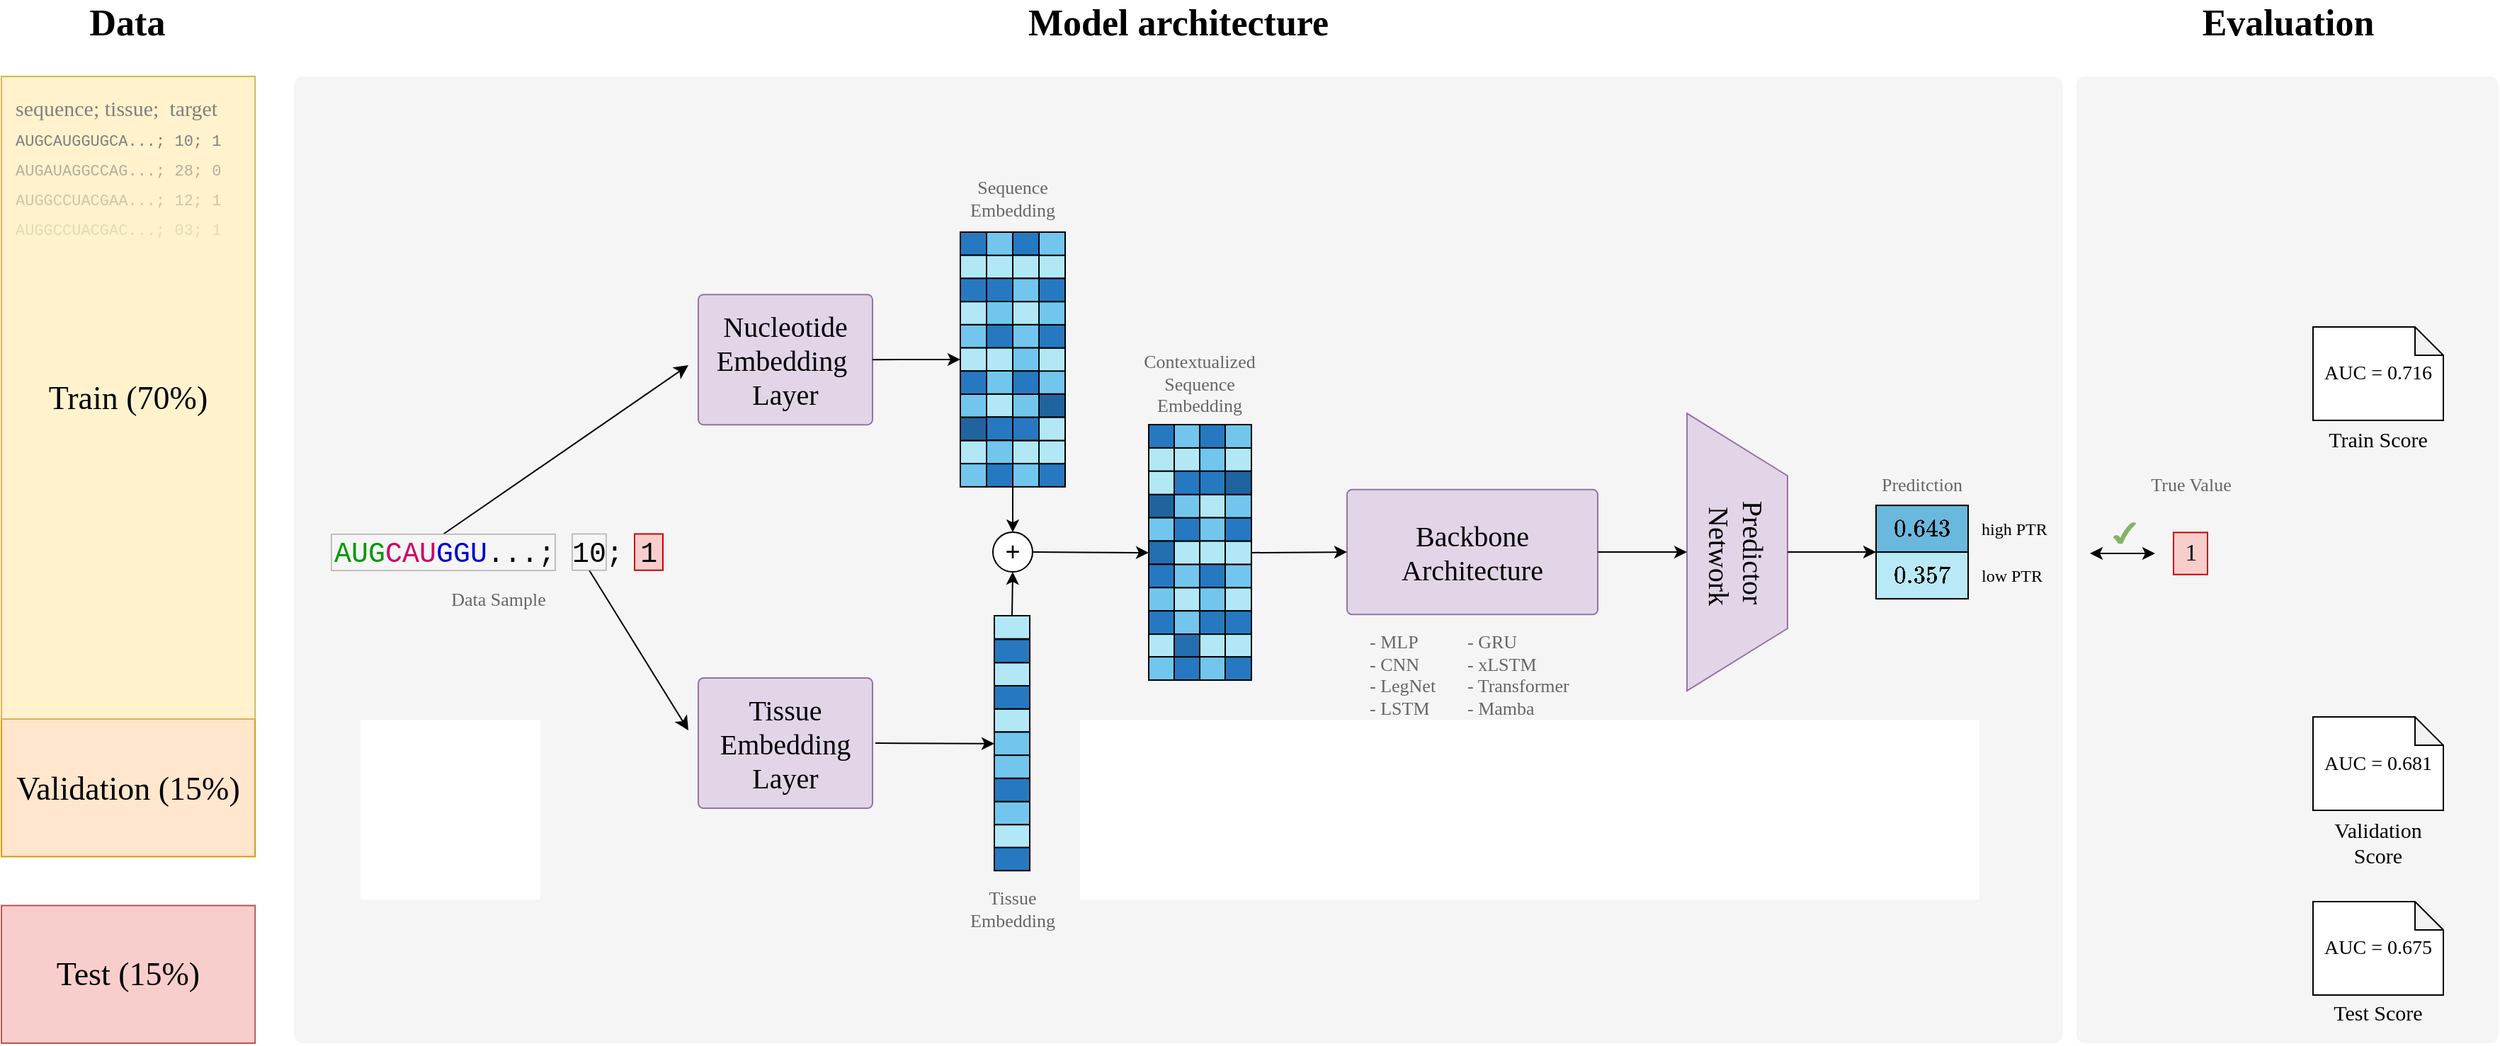<mxfile version="26.0.16">
  <diagram name="Page-1" id="jc_JW6g522YRJNJkjJi_">
    <mxGraphModel dx="1833" dy="1079" grid="0" gridSize="10" guides="1" tooltips="1" connect="1" arrows="1" fold="1" page="1" pageScale="1" pageWidth="1772" pageHeight="787" math="1" shadow="0">
      <root>
        <mxCell id="0" />
        <mxCell id="1" parent="0" />
        <mxCell id="cZR6j4-S7HKPwOnLhZg2-168" value="" style="rounded=1;whiteSpace=wrap;html=1;arcSize=2;fillColor=#f5f5f5;fontColor=#333333;strokeColor=none;" parent="1" vertex="1">
          <mxGeometry x="1471" y="78" width="298" height="683" as="geometry" />
        </mxCell>
        <mxCell id="cZR6j4-S7HKPwOnLhZg2-167" value="" style="rounded=1;whiteSpace=wrap;html=1;arcSize=1;fillColor=#f5f5f5;fontColor=#333333;strokeColor=none;" parent="1" vertex="1">
          <mxGeometry x="212.5" y="78" width="1249" height="683" as="geometry" />
        </mxCell>
        <mxCell id="cZR6j4-S7HKPwOnLhZg2-71" value="" style="rounded=0;whiteSpace=wrap;html=1;fillColor=#f8cecc;strokeColor=#CC0000;strokeWidth=1;" parent="1" vertex="1">
          <mxGeometry x="453" y="401.24" width="20" height="25.64" as="geometry" />
        </mxCell>
        <mxCell id="cZR6j4-S7HKPwOnLhZg2-27" value="&lt;font&gt;&lt;font style=&quot;color: rgb(0, 153, 0);&quot;&gt;AUG&lt;/font&gt;&lt;font style=&quot;color: rgb(204, 0, 102);&quot;&gt;CAU&lt;/font&gt;&lt;font style=&quot;color: rgb(0, 0, 204);&quot;&gt;GGU&lt;/font&gt;...; 10; 1&lt;/font&gt;" style="text;html=1;align=left;verticalAlign=middle;whiteSpace=wrap;rounded=0;fontSize=20;fontColor=#000000;fontFamily=Courier New;" parent="1" vertex="1">
          <mxGeometry x="239" y="400.06" width="235" height="30" as="geometry" />
        </mxCell>
        <mxCell id="h03nUzt6KyVFCFQYHyld-10" value="Validation (15%)" style="rounded=0;whiteSpace=wrap;html=1;fontSize=23;fillColor=#ffe6cc;strokeColor=#d79b00;fontFamily=Source Sans Pro;" parent="1" vertex="1">
          <mxGeometry x="6" y="531.94" width="179.13" height="97.244" as="geometry" />
        </mxCell>
        <mxCell id="h03nUzt6KyVFCFQYHyld-13" value="&lt;span&gt;Train (70%)&lt;/span&gt;" style="rounded=0;whiteSpace=wrap;html=1;fillColor=#fff2cc;strokeColor=#d6b656;fontFamily=Source Sans Pro;fontSize=23;" parent="1" vertex="1">
          <mxGeometry x="6" y="78" width="179.13" height="454" as="geometry" />
        </mxCell>
        <mxCell id="h03nUzt6KyVFCFQYHyld-14" value="Test (15%)" style="rounded=0;whiteSpace=wrap;html=1;fontSize=23;fillColor=#f8cecc;strokeColor=#b85450;fontFamily=Source Sans Pro;" parent="1" vertex="1">
          <mxGeometry x="6" y="663.758" width="179.13" height="97.244" as="geometry" />
        </mxCell>
        <mxCell id="h03nUzt6KyVFCFQYHyld-15" value="&lt;font&gt;Backbone &lt;br&gt;Architecture&lt;/font&gt;" style="rounded=1;whiteSpace=wrap;html=1;fontFamily=Source Sans Pro;fontSize=20;fillColor=#e1d5e7;strokeColor=#9673a6;fontStyle=0;arcSize=4;" parent="1" vertex="1">
          <mxGeometry x="956" y="369.92" width="177" height="88.26" as="geometry" />
        </mxCell>
        <mxCell id="h03nUzt6KyVFCFQYHyld-27" value="AUGGCCUACGAA...; 12; 1" style="text;html=1;align=left;verticalAlign=middle;whiteSpace=wrap;rounded=0;fontFamily=Courier New;fontSize=11;fontColor=#D0C6A7;" parent="1" vertex="1">
          <mxGeometry x="14.07" y="151" width="163" height="30" as="geometry" />
        </mxCell>
        <mxCell id="h03nUzt6KyVFCFQYHyld-28" value="&lt;font&gt;AUGCAUGGUGCA...; 10; 1&lt;/font&gt;" style="text;html=1;align=left;verticalAlign=middle;whiteSpace=wrap;rounded=0;fontSize=11;fontColor=#808080;fontFamily=Courier New;" parent="1" vertex="1">
          <mxGeometry x="14.07" y="109" width="163" height="30" as="geometry" />
        </mxCell>
        <mxCell id="h03nUzt6KyVFCFQYHyld-29" value="&lt;font&gt;&lt;span&gt;AUGAUAGGCCAG...; 28; 0&lt;/span&gt;&lt;/font&gt;" style="text;html=1;align=left;verticalAlign=middle;whiteSpace=wrap;rounded=0;fontSize=11;fontColor=#B3B0A1;fontFamily=Courier New;" parent="1" vertex="1">
          <mxGeometry x="14.07" y="130" width="163" height="30" as="geometry" />
        </mxCell>
        <mxCell id="h03nUzt6KyVFCFQYHyld-31" value="Data" style="text;html=1;align=center;verticalAlign=middle;whiteSpace=wrap;rounded=0;fontFamily=Source Sans Pro;fontSize=26;fontStyle=1" parent="1" vertex="1">
          <mxGeometry x="16.36" y="25" width="158.43" height="30" as="geometry" />
        </mxCell>
        <mxCell id="h03nUzt6KyVFCFQYHyld-32" value="&lt;font&gt;- MLP&lt;/font&gt;&lt;div&gt;&lt;font&gt;- CNN&lt;/font&gt;&lt;/div&gt;&lt;div&gt;&lt;font&gt;- LegNet&lt;/font&gt;&lt;/div&gt;&lt;div&gt;&lt;font&gt;- LSTM&lt;/font&gt;&lt;/div&gt;" style="text;html=1;align=left;verticalAlign=top;whiteSpace=wrap;rounded=0;fontSize=13;fontFamily=Source Sans Pro;fontColor=#666666;labelBackgroundColor=none;" parent="1" vertex="1">
          <mxGeometry x="969.5" y="463" width="63" height="69.94" as="geometry" />
        </mxCell>
        <mxCell id="h03nUzt6KyVFCFQYHyld-54" value="&lt;font&gt;Nucleotide Embedding&amp;nbsp;&lt;/font&gt;&lt;div&gt;&lt;font&gt;Layer&lt;/font&gt;&lt;/div&gt;" style="rounded=1;whiteSpace=wrap;html=1;fontFamily=Source Sans Pro;fontSize=20;fillColor=#e1d5e7;strokeColor=#9673a6;align=center;verticalAlign=middle;arcSize=4;fontColor=default;fontStyle=0;" parent="1" vertex="1">
          <mxGeometry x="498" y="232.09" width="123" height="92" as="geometry" />
        </mxCell>
        <mxCell id="h03nUzt6KyVFCFQYHyld-55" value="&lt;font&gt;Tissue Embedding&lt;/font&gt;&lt;div&gt;&lt;font&gt;Layer&lt;/font&gt;&lt;/div&gt;" style="rounded=1;whiteSpace=wrap;html=1;fontFamily=Source Sans Pro;fontSize=20;fillColor=#e1d5e7;strokeColor=#9673a6;align=center;verticalAlign=middle;arcSize=4;fontColor=default;fontStyle=0;" parent="1" vertex="1">
          <mxGeometry x="498" y="503.06" width="123" height="92" as="geometry" />
        </mxCell>
        <mxCell id="h03nUzt6KyVFCFQYHyld-74" value="" style="group" parent="1" vertex="1" connectable="0">
          <mxGeometry x="707" y="458.997" width="25" height="180.117" as="geometry" />
        </mxCell>
        <mxCell id="h03nUzt6KyVFCFQYHyld-20" value="" style="rounded=0;whiteSpace=wrap;html=1;fillColor=#72C6ED;" parent="h03nUzt6KyVFCFQYHyld-74" vertex="1">
          <mxGeometry y="131.294" width="25.0" height="16.357" as="geometry" />
        </mxCell>
        <mxCell id="h03nUzt6KyVFCFQYHyld-21" value="" style="rounded=0;whiteSpace=wrap;html=1;fillColor=#B2E8F6;" parent="h03nUzt6KyVFCFQYHyld-74" vertex="1">
          <mxGeometry y="147.651" width="25.0" height="16.357" as="geometry" />
        </mxCell>
        <mxCell id="h03nUzt6KyVFCFQYHyld-37" value="" style="rounded=0;whiteSpace=wrap;html=1;fillColor=#B2E8F6;" parent="h03nUzt6KyVFCFQYHyld-74" vertex="1">
          <mxGeometry y="65.854" width="25.0" height="16.357" as="geometry" />
        </mxCell>
        <mxCell id="h03nUzt6KyVFCFQYHyld-38" value="" style="rounded=0;whiteSpace=wrap;html=1;fillColor=#72C6ED;" parent="h03nUzt6KyVFCFQYHyld-74" vertex="1">
          <mxGeometry y="82.211" width="25.0" height="16.357" as="geometry" />
        </mxCell>
        <mxCell id="h03nUzt6KyVFCFQYHyld-39" value="" style="rounded=0;whiteSpace=wrap;html=1;fillColor=#B2E8F6;" parent="h03nUzt6KyVFCFQYHyld-74" vertex="1">
          <mxGeometry y="33.139" width="25.0" height="16.357" as="geometry" />
        </mxCell>
        <mxCell id="h03nUzt6KyVFCFQYHyld-40" value="" style="rounded=0;whiteSpace=wrap;html=1;fillColor=#2679C0;" parent="h03nUzt6KyVFCFQYHyld-74" vertex="1">
          <mxGeometry y="49.496" width="25.0" height="16.357" as="geometry" />
        </mxCell>
        <mxCell id="h03nUzt6KyVFCFQYHyld-41" value="" style="rounded=0;whiteSpace=wrap;html=1;fillColor=#72C6ED;" parent="h03nUzt6KyVFCFQYHyld-74" vertex="1">
          <mxGeometry y="98.573" width="25.0" height="16.357" as="geometry" />
        </mxCell>
        <mxCell id="h03nUzt6KyVFCFQYHyld-42" value="" style="rounded=0;whiteSpace=wrap;html=1;fillColor=#2679C0;" parent="h03nUzt6KyVFCFQYHyld-74" vertex="1">
          <mxGeometry y="163.76" width="25.0" height="16.357" as="geometry" />
        </mxCell>
        <mxCell id="h03nUzt6KyVFCFQYHyld-46" value="" style="rounded=0;whiteSpace=wrap;html=1;fillColor=#2679C0;" parent="h03nUzt6KyVFCFQYHyld-74" vertex="1">
          <mxGeometry y="114.933" width="25.0" height="16.357" as="geometry" />
        </mxCell>
        <mxCell id="h03nUzt6KyVFCFQYHyld-47" value="" style="rounded=0;whiteSpace=wrap;html=1;fillColor=#B2E8F6;" parent="h03nUzt6KyVFCFQYHyld-74" vertex="1">
          <mxGeometry width="25.0" height="16.357" as="geometry" />
        </mxCell>
        <mxCell id="h03nUzt6KyVFCFQYHyld-48" value="" style="rounded=0;whiteSpace=wrap;html=1;fillColor=#2679C0;" parent="h03nUzt6KyVFCFQYHyld-74" vertex="1">
          <mxGeometry y="16.777" width="25.0" height="16.357" as="geometry" />
        </mxCell>
        <mxCell id="h03nUzt6KyVFCFQYHyld-76" value="&lt;font&gt;sequence; tissue;&amp;nbsp; target&lt;/font&gt;" style="text;html=1;align=left;verticalAlign=middle;whiteSpace=wrap;rounded=0;fontSize=15;fontColor=#808080;fontFamily=Source Sans Pro;" parent="1" vertex="1">
          <mxGeometry x="14.07" y="85" width="163" height="30" as="geometry" />
        </mxCell>
        <mxCell id="cZR6j4-S7HKPwOnLhZg2-28" value="" style="endArrow=classic;html=1;rounded=0;exitX=0.5;exitY=0;exitDx=0;exitDy=0;endSize=7;" parent="1" source="cZR6j4-S7HKPwOnLhZg2-30" edge="1">
          <mxGeometry width="50" height="50" relative="1" as="geometry">
            <mxPoint x="551" y="331.06" as="sourcePoint" />
            <mxPoint x="491" y="282" as="targetPoint" />
          </mxGeometry>
        </mxCell>
        <mxCell id="cZR6j4-S7HKPwOnLhZg2-29" value="" style="endArrow=classic;html=1;rounded=0;exitX=0.5;exitY=1;exitDx=0;exitDy=0;endSize=7;" parent="1" source="cZR6j4-S7HKPwOnLhZg2-31" edge="1">
          <mxGeometry width="50" height="50" relative="1" as="geometry">
            <mxPoint x="438" y="439.06" as="sourcePoint" />
            <mxPoint x="491" y="540" as="targetPoint" />
          </mxGeometry>
        </mxCell>
        <mxCell id="cZR6j4-S7HKPwOnLhZg2-32" value="" style="endArrow=classic;html=1;rounded=0;exitX=1;exitY=0.5;exitDx=0;exitDy=0;endSize=6;startSize=6;entryX=0;entryY=0.5;entryDx=0;entryDy=0;" parent="1" source="h03nUzt6KyVFCFQYHyld-54" edge="1" target="h03nUzt6KyVFCFQYHyld-62">
          <mxGeometry width="50" height="50" relative="1" as="geometry">
            <mxPoint x="728" y="426.06" as="sourcePoint" />
            <mxPoint x="669" y="278" as="targetPoint" />
          </mxGeometry>
        </mxCell>
        <mxCell id="cZR6j4-S7HKPwOnLhZg2-35" value="+" style="ellipse;whiteSpace=wrap;html=1;aspect=fixed;fontSize=18;" parent="1" vertex="1">
          <mxGeometry x="706" y="400.054" width="28" height="28" as="geometry" />
        </mxCell>
        <mxCell id="cZR6j4-S7HKPwOnLhZg2-36" value="&lt;div style=&quot;forced-color-adjust: none; font-style: normal; font-variant-ligatures: normal; font-variant-caps: normal; font-weight: 400; letter-spacing: normal; orphans: 2; text-align: left; text-indent: 0px; text-transform: none; widows: 2; word-spacing: 0px; -webkit-text-stroke-width: 0px; white-space: normal; text-decoration-thickness: initial; text-decoration-style: initial; text-decoration-color: initial;&quot;&gt;&lt;span style=&quot;forced-color-adjust: none;&quot;&gt;- GRU&lt;/span&gt;&lt;/div&gt;&lt;div style=&quot;forced-color-adjust: none; font-style: normal; font-variant-ligatures: normal; font-variant-caps: normal; font-weight: 400; letter-spacing: normal; orphans: 2; text-align: left; text-indent: 0px; text-transform: none; widows: 2; word-spacing: 0px; -webkit-text-stroke-width: 0px; white-space: normal; text-decoration-thickness: initial; text-decoration-style: initial; text-decoration-color: initial;&quot;&gt;&lt;font style=&quot;forced-color-adjust: none;&quot;&gt;- xLSTM&lt;/font&gt;&lt;/div&gt;&lt;div style=&quot;forced-color-adjust: none; font-style: normal; font-variant-ligatures: normal; font-variant-caps: normal; font-weight: 400; letter-spacing: normal; orphans: 2; text-align: left; text-indent: 0px; text-transform: none; widows: 2; word-spacing: 0px; -webkit-text-stroke-width: 0px; white-space: normal; text-decoration-thickness: initial; text-decoration-style: initial; text-decoration-color: initial;&quot;&gt;&lt;font style=&quot;forced-color-adjust: none;&quot;&gt;- Transformer&lt;/font&gt;&lt;/div&gt;&lt;div style=&quot;forced-color-adjust: none; font-style: normal; font-variant-ligatures: normal; font-variant-caps: normal; font-weight: 400; letter-spacing: normal; orphans: 2; text-align: left; text-indent: 0px; text-transform: none; widows: 2; word-spacing: 0px; -webkit-text-stroke-width: 0px; white-space: normal; text-decoration-thickness: initial; text-decoration-style: initial; text-decoration-color: initial;&quot;&gt;&lt;font style=&quot;forced-color-adjust: none;&quot;&gt;- Mamba&lt;/font&gt;&lt;/div&gt;" style="text;whiteSpace=wrap;html=1;fontSize=13;fontFamily=Source Sans Pro;fontColor=#666666;labelBackgroundColor=none;" parent="1" vertex="1">
          <mxGeometry x="1038.5" y="463" width="81" height="70.94" as="geometry" />
        </mxCell>
        <mxCell id="cZR6j4-S7HKPwOnLhZg2-37" value="" style="endArrow=classic;html=1;rounded=0;exitX=0;exitY=1;exitDx=0;exitDy=0;entryX=0.5;entryY=0;entryDx=0;entryDy=0;" parent="1" source="cZR6j4-S7HKPwOnLhZg2-93" target="cZR6j4-S7HKPwOnLhZg2-35" edge="1">
          <mxGeometry width="50" height="50" relative="1" as="geometry">
            <mxPoint x="762" y="388.06" as="sourcePoint" />
            <mxPoint x="812" y="338.06" as="targetPoint" />
          </mxGeometry>
        </mxCell>
        <mxCell id="cZR6j4-S7HKPwOnLhZg2-38" value="" style="endArrow=classic;html=1;rounded=0;exitX=0.5;exitY=0;exitDx=0;exitDy=0;entryX=0.5;entryY=1;entryDx=0;entryDy=0;" parent="1" source="h03nUzt6KyVFCFQYHyld-47" target="cZR6j4-S7HKPwOnLhZg2-35" edge="1">
          <mxGeometry width="50" height="50" relative="1" as="geometry">
            <mxPoint x="762" y="388.06" as="sourcePoint" />
            <mxPoint x="812" y="338.06" as="targetPoint" />
          </mxGeometry>
        </mxCell>
        <mxCell id="cZR6j4-S7HKPwOnLhZg2-39" value="" style="endArrow=classic;html=1;rounded=0;exitX=1;exitY=0.5;exitDx=0;exitDy=0;entryX=0;entryY=0.5;entryDx=0;entryDy=0;" parent="1" source="cZR6j4-S7HKPwOnLhZg2-35" edge="1" target="cZR6j4-S7HKPwOnLhZg2-159">
          <mxGeometry width="50" height="50" relative="1" as="geometry">
            <mxPoint x="767" y="388.06" as="sourcePoint" />
            <mxPoint x="792" y="414" as="targetPoint" />
          </mxGeometry>
        </mxCell>
        <mxCell id="cZR6j4-S7HKPwOnLhZg2-40" value="Predictor&lt;br&gt;&amp;nbsp;Network" style="shape=trapezoid;perimeter=trapezoidPerimeter;whiteSpace=wrap;html=1;fixedSize=1;rotation=90;size=44.06;direction=east;flipH=1;flipV=0;horizontal=1;fontFamily=Source Sans Pro;fontSize=20;fillColor=#e1d5e7;strokeColor=#9673a6;" parent="1" vertex="1">
          <mxGeometry x="1133.5" y="378.57" width="196" height="70.98" as="geometry" />
        </mxCell>
        <mxCell id="cZR6j4-S7HKPwOnLhZg2-41" value="" style="endArrow=classic;html=1;rounded=0;exitX=0;exitY=0.5;exitDx=0;exitDy=0;entryX=0;entryY=0.5;entryDx=0;entryDy=0;" parent="1" source="cZR6j4-S7HKPwOnLhZg2-123" edge="1" target="h03nUzt6KyVFCFQYHyld-15">
          <mxGeometry width="50" height="50" relative="1" as="geometry">
            <mxPoint x="879" y="414" as="sourcePoint" />
            <mxPoint x="939" y="414" as="targetPoint" />
          </mxGeometry>
        </mxCell>
        <mxCell id="cZR6j4-S7HKPwOnLhZg2-42" value="" style="endArrow=classic;html=1;rounded=0;exitX=1;exitY=0.5;exitDx=0;exitDy=0;entryX=0.5;entryY=1;entryDx=0;entryDy=0;" parent="1" source="h03nUzt6KyVFCFQYHyld-15" edge="1" target="cZR6j4-S7HKPwOnLhZg2-40">
          <mxGeometry width="50" height="50" relative="1" as="geometry">
            <mxPoint x="1125" y="413.65" as="sourcePoint" />
            <mxPoint x="1190" y="413.65" as="targetPoint" />
          </mxGeometry>
        </mxCell>
        <mxCell id="cZR6j4-S7HKPwOnLhZg2-48" value="AUGGCCUACGAC...; 03; 1" style="text;html=1;align=left;verticalAlign=middle;whiteSpace=wrap;rounded=0;fontFamily=Courier New;fontSize=11;fontColor=#E4D9B7;" parent="1" vertex="1">
          <mxGeometry x="14.07" y="172" width="163" height="30" as="geometry" />
        </mxCell>
        <mxCell id="cZR6j4-S7HKPwOnLhZg2-49" value="Model architecture" style="text;html=1;align=center;verticalAlign=middle;whiteSpace=wrap;rounded=0;fontFamily=Source Sans Pro;fontSize=26;fontStyle=1" parent="1" vertex="1">
          <mxGeometry x="718" y="25" width="238" height="30" as="geometry" />
        </mxCell>
        <mxCell id="cZR6j4-S7HKPwOnLhZg2-51" value="" style="endArrow=classic;html=1;rounded=0;exitX=0.5;exitY=0;exitDx=0;exitDy=0;entryX=0;entryY=1;entryDx=0;entryDy=0;" parent="1" source="cZR6j4-S7HKPwOnLhZg2-40" edge="1" target="cZR6j4-S7HKPwOnLhZg2-52">
          <mxGeometry width="50" height="50" relative="1" as="geometry">
            <mxPoint x="800" y="416" as="sourcePoint" />
            <mxPoint x="1321" y="414" as="targetPoint" />
          </mxGeometry>
        </mxCell>
        <mxCell id="cZR6j4-S7HKPwOnLhZg2-52" value="$$0.643$$" style="rounded=0;whiteSpace=wrap;html=1;fontSize=17;fillColor=#6AB8DD;fontFamily=Source Sans Pro;" parent="1" vertex="1">
          <mxGeometry x="1329.5" y="381.05" width="65" height="33" as="geometry" />
        </mxCell>
        <mxCell id="cZR6j4-S7HKPwOnLhZg2-53" value="$$0.357$$" style="rounded=0;whiteSpace=wrap;html=1;fontSize=17;fillColor=#B9E9F6;fontFamily=Source Sans Pro;" parent="1" vertex="1">
          <mxGeometry x="1329.5" y="414.05" width="65" height="33" as="geometry" />
        </mxCell>
        <mxCell id="cZR6j4-S7HKPwOnLhZg2-55" value="low PTR" style="text;html=1;align=left;verticalAlign=middle;whiteSpace=wrap;rounded=0;fontFamily=Source Sans Pro;" parent="1" vertex="1">
          <mxGeometry x="1401.5" y="420.23" width="60" height="21.93" as="geometry" />
        </mxCell>
        <mxCell id="cZR6j4-S7HKPwOnLhZg2-56" value="high PTR" style="text;html=1;align=left;verticalAlign=middle;whiteSpace=wrap;rounded=0;fontFamily=Source Sans Pro;" parent="1" vertex="1">
          <mxGeometry x="1401.5" y="385.96" width="60" height="24.45" as="geometry" />
        </mxCell>
        <mxCell id="cZR6j4-S7HKPwOnLhZg2-57" value="Evaluation" style="text;html=1;align=center;verticalAlign=middle;whiteSpace=wrap;rounded=0;fontFamily=Source Sans Pro;fontSize=26;fontStyle=1" parent="1" vertex="1">
          <mxGeometry x="1537.5" y="25" width="165" height="30" as="geometry" />
        </mxCell>
        <mxCell id="cZR6j4-S7HKPwOnLhZg2-60" value="" style="group;fontFamily=Source Sans Pro;" parent="1" vertex="1" connectable="0">
          <mxGeometry x="1638" y="255" width="92" height="100" as="geometry" />
        </mxCell>
        <mxCell id="cZR6j4-S7HKPwOnLhZg2-45" value="AUC = 0.716" style="shape=note;whiteSpace=wrap;html=1;backgroundOutline=1;darkOpacity=0.05;fontFamily=Source Sans Pro;fontSize=14;size=20;" parent="cZR6j4-S7HKPwOnLhZg2-60" vertex="1">
          <mxGeometry width="92" height="66" as="geometry" />
        </mxCell>
        <mxCell id="cZR6j4-S7HKPwOnLhZg2-58" value="&lt;font style=&quot;font-size: 15px;&quot;&gt;Train Score&lt;/font&gt;" style="text;html=1;align=center;verticalAlign=middle;whiteSpace=wrap;rounded=0;fontFamily=Source Sans Pro;" parent="cZR6j4-S7HKPwOnLhZg2-60" vertex="1">
          <mxGeometry x="4" y="64" width="84" height="30" as="geometry" />
        </mxCell>
        <mxCell id="cZR6j4-S7HKPwOnLhZg2-62" value="" style="group" parent="1" vertex="1" connectable="0">
          <mxGeometry x="1638" y="530.562" width="92" height="100" as="geometry" />
        </mxCell>
        <mxCell id="cZR6j4-S7HKPwOnLhZg2-63" value="AUC = 0.681" style="shape=note;whiteSpace=wrap;html=1;backgroundOutline=1;darkOpacity=0.05;fontFamily=Source Sans Pro;fontSize=14;size=20;" parent="cZR6j4-S7HKPwOnLhZg2-62" vertex="1">
          <mxGeometry width="92" height="66" as="geometry" />
        </mxCell>
        <mxCell id="cZR6j4-S7HKPwOnLhZg2-64" value="&lt;font style=&quot;font-size: 15px;&quot;&gt;Validation Score&lt;/font&gt;" style="text;html=1;align=center;verticalAlign=middle;whiteSpace=wrap;rounded=0;fontFamily=Source Sans Pro;" parent="cZR6j4-S7HKPwOnLhZg2-62" vertex="1">
          <mxGeometry x="4" y="73" width="84" height="30" as="geometry" />
        </mxCell>
        <mxCell id="cZR6j4-S7HKPwOnLhZg2-65" value="" style="group" parent="1" vertex="1" connectable="0">
          <mxGeometry x="1638" y="661.002" width="92" height="100" as="geometry" />
        </mxCell>
        <mxCell id="cZR6j4-S7HKPwOnLhZg2-66" value="AUC = 0.675" style="shape=note;whiteSpace=wrap;html=1;backgroundOutline=1;darkOpacity=0.05;fontFamily=Source Sans Pro;fontSize=14;size=20;" parent="cZR6j4-S7HKPwOnLhZg2-65" vertex="1">
          <mxGeometry width="92" height="66" as="geometry" />
        </mxCell>
        <mxCell id="cZR6j4-S7HKPwOnLhZg2-67" value="&lt;font style=&quot;font-size: 15px;&quot;&gt;Test Score&lt;/font&gt;" style="text;html=1;align=center;verticalAlign=middle;whiteSpace=wrap;rounded=0;fontFamily=Source Sans Pro;" parent="cZR6j4-S7HKPwOnLhZg2-65" vertex="1">
          <mxGeometry x="4" y="63" width="84" height="30" as="geometry" />
        </mxCell>
        <mxCell id="cZR6j4-S7HKPwOnLhZg2-68" value="" style="endArrow=classic;startArrow=classic;html=1;rounded=0;" parent="1" edge="1">
          <mxGeometry width="50" height="50" relative="1" as="geometry">
            <mxPoint x="1480.5" y="415" as="sourcePoint" />
            <mxPoint x="1526.5" y="415" as="targetPoint" />
          </mxGeometry>
        </mxCell>
        <mxCell id="cZR6j4-S7HKPwOnLhZg2-69" value="&lt;font&gt;Preditction&lt;/font&gt;" style="text;html=1;align=center;verticalAlign=middle;whiteSpace=wrap;rounded=0;fontFamily=Source Sans Pro;fontSize=13;fontColor=#666666;" parent="1" vertex="1">
          <mxGeometry x="1315" y="354" width="94" height="24.45" as="geometry" />
        </mxCell>
        <mxCell id="cZR6j4-S7HKPwOnLhZg2-72" value="1" style="rounded=0;whiteSpace=wrap;html=1;fillColor=#f8cecc;strokeColor=#CC0000;strokeWidth=1;fontFamily=Source Sans Pro;fontSize=17;" parent="1" vertex="1">
          <mxGeometry x="1539.5" y="400.21" width="24" height="29.69" as="geometry" />
        </mxCell>
        <mxCell id="cZR6j4-S7HKPwOnLhZg2-73" value="&lt;font&gt;True Value&lt;/font&gt;" style="text;html=1;align=center;verticalAlign=middle;whiteSpace=wrap;rounded=0;fontFamily=Source Sans Pro;fontSize=13;fontColor=#666666;" parent="1" vertex="1">
          <mxGeometry x="1504.5" y="354" width="94" height="24.45" as="geometry" />
        </mxCell>
        <mxCell id="cZR6j4-S7HKPwOnLhZg2-75" value="&lt;font&gt;Data Sample&lt;/font&gt;" style="text;html=1;align=center;verticalAlign=middle;whiteSpace=wrap;rounded=0;fontFamily=Source Sans Pro;fontSize=13;fontColor=#666666;" parent="1" vertex="1">
          <mxGeometry x="309.5" y="434.55" width="94" height="24.45" as="geometry" />
        </mxCell>
        <mxCell id="cZR6j4-S7HKPwOnLhZg2-77" value="Tissue Embedding" style="text;html=1;align=center;verticalAlign=middle;whiteSpace=wrap;rounded=0;fontFamily=Source Sans Pro;fontSize=13;fontColor=#666666;" parent="1" vertex="1">
          <mxGeometry x="673" y="648" width="94" height="35" as="geometry" />
        </mxCell>
        <mxCell id="cZR6j4-S7HKPwOnLhZg2-78" value="Sequence Embedding" style="text;html=1;align=center;verticalAlign=middle;whiteSpace=wrap;rounded=0;fontFamily=Source Sans Pro;fontSize=13;fontColor=#666666;" parent="1" vertex="1">
          <mxGeometry x="672.5" y="146" width="94" height="35" as="geometry" />
        </mxCell>
        <mxCell id="cZR6j4-S7HKPwOnLhZg2-115" value="" style="endArrow=classic;html=1;rounded=0;exitX=1;exitY=0.5;exitDx=0;exitDy=0;endSize=6;startSize=6;entryX=0;entryY=0.5;entryDx=0;entryDy=0;" parent="1" edge="1" target="h03nUzt6KyVFCFQYHyld-38">
          <mxGeometry width="50" height="50" relative="1" as="geometry">
            <mxPoint x="623" y="548.99" as="sourcePoint" />
            <mxPoint x="688" y="549" as="targetPoint" />
          </mxGeometry>
        </mxCell>
        <mxCell id="cZR6j4-S7HKPwOnLhZg2-116" value="" style="group" parent="1" vertex="1" connectable="0">
          <mxGeometry x="683" y="188" width="74" height="179.93" as="geometry" />
        </mxCell>
        <mxCell id="h03nUzt6KyVFCFQYHyld-75" value="" style="group" parent="cZR6j4-S7HKPwOnLhZg2-116" vertex="1" connectable="0">
          <mxGeometry y="5.684e-14" width="18.5" height="179.93" as="geometry" />
        </mxCell>
        <mxCell id="h03nUzt6KyVFCFQYHyld-57" value="" style="rounded=0;whiteSpace=wrap;html=1;fillColor=#B2E8F6;" parent="h03nUzt6KyVFCFQYHyld-75" vertex="1">
          <mxGeometry y="147.215" width="18.5" height="16.357" as="geometry" />
        </mxCell>
        <mxCell id="h03nUzt6KyVFCFQYHyld-58" value="" style="rounded=0;whiteSpace=wrap;html=1;fillColor=#72C6ED;" parent="h03nUzt6KyVFCFQYHyld-75" vertex="1">
          <mxGeometry y="163.573" width="18.5" height="16.357" as="geometry" />
        </mxCell>
        <mxCell id="h03nUzt6KyVFCFQYHyld-60" value="" style="rounded=0;whiteSpace=wrap;html=1;fillColor=#B2E8F6;" parent="h03nUzt6KyVFCFQYHyld-75" vertex="1">
          <mxGeometry y="49.072" width="18.5" height="16.357" as="geometry" />
        </mxCell>
        <mxCell id="h03nUzt6KyVFCFQYHyld-61" value="" style="rounded=0;whiteSpace=wrap;html=1;fillColor=#72C6ED;" parent="h03nUzt6KyVFCFQYHyld-75" vertex="1">
          <mxGeometry y="65.429" width="18.5" height="16.357" as="geometry" />
        </mxCell>
        <mxCell id="h03nUzt6KyVFCFQYHyld-62" value="" style="rounded=0;whiteSpace=wrap;html=1;fillColor=#B2E8F6;" parent="h03nUzt6KyVFCFQYHyld-75" vertex="1">
          <mxGeometry y="81.786" width="18.5" height="16.357" as="geometry" />
        </mxCell>
        <mxCell id="h03nUzt6KyVFCFQYHyld-63" value="" style="rounded=0;whiteSpace=wrap;html=1;fillColor=#2679C0;" parent="h03nUzt6KyVFCFQYHyld-75" vertex="1">
          <mxGeometry y="98.144" width="18.5" height="16.357" as="geometry" />
        </mxCell>
        <mxCell id="h03nUzt6KyVFCFQYHyld-64" value="" style="rounded=0;whiteSpace=wrap;html=1;fillColor=#72C6ED;movable=1;resizable=1;rotatable=1;deletable=1;editable=1;locked=0;connectable=1;" parent="h03nUzt6KyVFCFQYHyld-75" vertex="1">
          <mxGeometry y="114.501" width="18.5" height="16.357" as="geometry" />
        </mxCell>
        <mxCell id="h03nUzt6KyVFCFQYHyld-65" value="" style="rounded=0;whiteSpace=wrap;html=1;fillColor=#20649F;movable=1;resizable=1;rotatable=1;deletable=1;editable=1;locked=0;connectable=1;" parent="h03nUzt6KyVFCFQYHyld-75" vertex="1">
          <mxGeometry y="130.858" width="18.5" height="16.357" as="geometry" />
        </mxCell>
        <mxCell id="h03nUzt6KyVFCFQYHyld-66" value="" style="rounded=0;whiteSpace=wrap;html=1;fillColor=#2679C0;" parent="h03nUzt6KyVFCFQYHyld-75" vertex="1">
          <mxGeometry width="18.5" height="16.357" as="geometry" />
        </mxCell>
        <mxCell id="h03nUzt6KyVFCFQYHyld-67" value="" style="rounded=0;whiteSpace=wrap;html=1;fillColor=#B2E8F6;" parent="h03nUzt6KyVFCFQYHyld-75" vertex="1">
          <mxGeometry y="16.357" width="18.5" height="16.357" as="geometry" />
        </mxCell>
        <mxCell id="h03nUzt6KyVFCFQYHyld-68" value="" style="rounded=0;whiteSpace=wrap;html=1;fillColor=#2679C0;" parent="h03nUzt6KyVFCFQYHyld-75" vertex="1">
          <mxGeometry y="32.715" width="18.5" height="16.357" as="geometry" />
        </mxCell>
        <mxCell id="cZR6j4-S7HKPwOnLhZg2-79" value="" style="group;direction=east;rotation=-180;" parent="cZR6j4-S7HKPwOnLhZg2-116" vertex="1" connectable="0">
          <mxGeometry x="18.5" y="5.684e-14" width="18.5" height="179.93" as="geometry" />
        </mxCell>
        <mxCell id="cZR6j4-S7HKPwOnLhZg2-80" value="" style="rounded=0;whiteSpace=wrap;html=1;fillColor=#B2E8F6;rotation=-180;" parent="cZR6j4-S7HKPwOnLhZg2-79" vertex="1">
          <mxGeometry y="16.36" width="18.5" height="16.357" as="geometry" />
        </mxCell>
        <mxCell id="cZR6j4-S7HKPwOnLhZg2-81" value="" style="rounded=0;whiteSpace=wrap;html=1;fillColor=#72C6ED;rotation=-180;" parent="cZR6j4-S7HKPwOnLhZg2-79" vertex="1">
          <mxGeometry width="18.5" height="16.357" as="geometry" />
        </mxCell>
        <mxCell id="cZR6j4-S7HKPwOnLhZg2-82" value="" style="rounded=0;whiteSpace=wrap;html=1;fillColor=#B2E8F6;rotation=-180;" parent="cZR6j4-S7HKPwOnLhZg2-79" vertex="1">
          <mxGeometry y="114.361" width="18.5" height="16.357" as="geometry" />
        </mxCell>
        <mxCell id="cZR6j4-S7HKPwOnLhZg2-83" value="" style="rounded=0;whiteSpace=wrap;html=1;fillColor=#72C6ED;rotation=-180;" parent="cZR6j4-S7HKPwOnLhZg2-79" vertex="1">
          <mxGeometry y="98.001" width="18.5" height="16.357" as="geometry" />
        </mxCell>
        <mxCell id="cZR6j4-S7HKPwOnLhZg2-84" value="" style="rounded=0;whiteSpace=wrap;html=1;fillColor=#B2E8F6;rotation=-180;" parent="cZR6j4-S7HKPwOnLhZg2-79" vertex="1">
          <mxGeometry y="81.641" width="18.5" height="16.357" as="geometry" />
        </mxCell>
        <mxCell id="cZR6j4-S7HKPwOnLhZg2-85" value="" style="rounded=0;whiteSpace=wrap;html=1;fillColor=#2679C0;rotation=-180;" parent="cZR6j4-S7HKPwOnLhZg2-79" vertex="1">
          <mxGeometry y="65.361" width="18.5" height="16.357" as="geometry" />
        </mxCell>
        <mxCell id="cZR6j4-S7HKPwOnLhZg2-86" value="" style="rounded=0;whiteSpace=wrap;html=1;fillColor=#72C6ED;movable=1;resizable=1;rotatable=1;deletable=1;editable=1;locked=0;connectable=1;rotation=-180;" parent="cZR6j4-S7HKPwOnLhZg2-79" vertex="1">
          <mxGeometry y="49.0" width="18.5" height="16.357" as="geometry" />
        </mxCell>
        <mxCell id="cZR6j4-S7HKPwOnLhZg2-87" value="" style="rounded=0;whiteSpace=wrap;html=1;fillColor=#2679C0;movable=1;resizable=1;rotatable=1;deletable=1;editable=1;locked=0;connectable=1;rotation=-180;" parent="cZR6j4-S7HKPwOnLhZg2-79" vertex="1">
          <mxGeometry y="32.64" width="18.5" height="16.357" as="geometry" />
        </mxCell>
        <mxCell id="cZR6j4-S7HKPwOnLhZg2-88" value="" style="rounded=0;whiteSpace=wrap;html=1;fillColor=#2679C0;rotation=-180;" parent="cZR6j4-S7HKPwOnLhZg2-79" vertex="1">
          <mxGeometry y="163.571" width="18.5" height="16.357" as="geometry" />
        </mxCell>
        <mxCell id="cZR6j4-S7HKPwOnLhZg2-89" value="" style="rounded=0;whiteSpace=wrap;html=1;fillColor=#72C6ED;rotation=-180;" parent="cZR6j4-S7HKPwOnLhZg2-79" vertex="1">
          <mxGeometry y="147.211" width="18.5" height="16.357" as="geometry" />
        </mxCell>
        <mxCell id="cZR6j4-S7HKPwOnLhZg2-90" value="" style="rounded=0;whiteSpace=wrap;html=1;fillColor=#2679C0;rotation=-180;" parent="cZR6j4-S7HKPwOnLhZg2-79" vertex="1">
          <mxGeometry y="130.641" width="18.5" height="16.357" as="geometry" />
        </mxCell>
        <mxCell id="cZR6j4-S7HKPwOnLhZg2-91" value="" style="group" parent="cZR6j4-S7HKPwOnLhZg2-116" vertex="1" connectable="0">
          <mxGeometry x="37" y="5.684e-14" width="18.5" height="179.93" as="geometry" />
        </mxCell>
        <mxCell id="cZR6j4-S7HKPwOnLhZg2-92" value="" style="rounded=0;whiteSpace=wrap;html=1;fillColor=#B2E8F6;" parent="cZR6j4-S7HKPwOnLhZg2-91" vertex="1">
          <mxGeometry y="147.215" width="18.5" height="16.357" as="geometry" />
        </mxCell>
        <mxCell id="cZR6j4-S7HKPwOnLhZg2-93" value="" style="rounded=0;whiteSpace=wrap;html=1;fillColor=#72C6ED;" parent="cZR6j4-S7HKPwOnLhZg2-91" vertex="1">
          <mxGeometry y="163.573" width="18.5" height="16.357" as="geometry" />
        </mxCell>
        <mxCell id="cZR6j4-S7HKPwOnLhZg2-94" value="" style="rounded=0;whiteSpace=wrap;html=1;fillColor=#B2E8F6;" parent="cZR6j4-S7HKPwOnLhZg2-91" vertex="1">
          <mxGeometry y="49.072" width="18.5" height="16.357" as="geometry" />
        </mxCell>
        <mxCell id="cZR6j4-S7HKPwOnLhZg2-95" value="" style="rounded=0;whiteSpace=wrap;html=1;fillColor=#72C6ED;" parent="cZR6j4-S7HKPwOnLhZg2-91" vertex="1">
          <mxGeometry y="65.429" width="18.5" height="16.357" as="geometry" />
        </mxCell>
        <mxCell id="cZR6j4-S7HKPwOnLhZg2-96" value="" style="rounded=0;whiteSpace=wrap;html=1;fillColor=#72C6ED;" parent="cZR6j4-S7HKPwOnLhZg2-91" vertex="1">
          <mxGeometry y="81.786" width="18.5" height="16.357" as="geometry" />
        </mxCell>
        <mxCell id="cZR6j4-S7HKPwOnLhZg2-97" value="" style="rounded=0;whiteSpace=wrap;html=1;fillColor=#2679C0;" parent="cZR6j4-S7HKPwOnLhZg2-91" vertex="1">
          <mxGeometry y="98.144" width="18.5" height="16.357" as="geometry" />
        </mxCell>
        <mxCell id="cZR6j4-S7HKPwOnLhZg2-98" value="" style="rounded=0;whiteSpace=wrap;html=1;fillColor=#72C6ED;movable=1;resizable=1;rotatable=1;deletable=1;editable=1;locked=0;connectable=1;" parent="cZR6j4-S7HKPwOnLhZg2-91" vertex="1">
          <mxGeometry y="114.501" width="18.5" height="16.357" as="geometry" />
        </mxCell>
        <mxCell id="cZR6j4-S7HKPwOnLhZg2-99" value="" style="rounded=0;whiteSpace=wrap;html=1;fillColor=#2679C0;movable=1;resizable=1;rotatable=1;deletable=1;editable=1;locked=0;connectable=1;" parent="cZR6j4-S7HKPwOnLhZg2-91" vertex="1">
          <mxGeometry y="130.858" width="18.5" height="16.357" as="geometry" />
        </mxCell>
        <mxCell id="cZR6j4-S7HKPwOnLhZg2-100" value="" style="rounded=0;whiteSpace=wrap;html=1;fillColor=#2679C0;" parent="cZR6j4-S7HKPwOnLhZg2-91" vertex="1">
          <mxGeometry width="18.5" height="16.357" as="geometry" />
        </mxCell>
        <mxCell id="cZR6j4-S7HKPwOnLhZg2-101" value="" style="rounded=0;whiteSpace=wrap;html=1;fillColor=#B2E8F6;" parent="cZR6j4-S7HKPwOnLhZg2-91" vertex="1">
          <mxGeometry y="16.357" width="18.5" height="16.357" as="geometry" />
        </mxCell>
        <mxCell id="cZR6j4-S7HKPwOnLhZg2-102" value="" style="rounded=0;whiteSpace=wrap;html=1;fillColor=#72C6ED;" parent="cZR6j4-S7HKPwOnLhZg2-91" vertex="1">
          <mxGeometry y="32.715" width="18.5" height="16.357" as="geometry" />
        </mxCell>
        <mxCell id="cZR6j4-S7HKPwOnLhZg2-103" value="" style="group;direction=east;rotation=-180;" parent="cZR6j4-S7HKPwOnLhZg2-116" vertex="1" connectable="0">
          <mxGeometry x="55.5" y="5.684e-14" width="18.5" height="179.93" as="geometry" />
        </mxCell>
        <mxCell id="cZR6j4-S7HKPwOnLhZg2-104" value="" style="rounded=0;whiteSpace=wrap;html=1;fillColor=#B2E8F6;rotation=-180;" parent="cZR6j4-S7HKPwOnLhZg2-103" vertex="1">
          <mxGeometry y="16.35" width="18.5" height="16.357" as="geometry" />
        </mxCell>
        <mxCell id="cZR6j4-S7HKPwOnLhZg2-105" value="" style="rounded=0;whiteSpace=wrap;html=1;fillColor=#72C6ED;rotation=-180;" parent="cZR6j4-S7HKPwOnLhZg2-103" vertex="1">
          <mxGeometry width="18.5" height="16.357" as="geometry" />
        </mxCell>
        <mxCell id="cZR6j4-S7HKPwOnLhZg2-106" value="" style="rounded=0;whiteSpace=wrap;html=1;fillColor=#20649F;rotation=-180;" parent="cZR6j4-S7HKPwOnLhZg2-103" vertex="1">
          <mxGeometry y="114.361" width="18.5" height="16.357" as="geometry" />
        </mxCell>
        <mxCell id="cZR6j4-S7HKPwOnLhZg2-107" value="" style="rounded=0;whiteSpace=wrap;html=1;fillColor=#72C6ED;rotation=-180;" parent="cZR6j4-S7HKPwOnLhZg2-103" vertex="1">
          <mxGeometry y="98.001" width="18.5" height="16.357" as="geometry" />
        </mxCell>
        <mxCell id="cZR6j4-S7HKPwOnLhZg2-108" value="" style="rounded=0;whiteSpace=wrap;html=1;fillColor=#B2E8F6;rotation=-180;" parent="cZR6j4-S7HKPwOnLhZg2-103" vertex="1">
          <mxGeometry y="81.791" width="18.5" height="16.357" as="geometry" />
        </mxCell>
        <mxCell id="cZR6j4-S7HKPwOnLhZg2-109" value="" style="rounded=0;whiteSpace=wrap;html=1;fillColor=#2679C0;rotation=-180;" parent="cZR6j4-S7HKPwOnLhZg2-103" vertex="1">
          <mxGeometry y="65.431" width="18.5" height="16.357" as="geometry" />
        </mxCell>
        <mxCell id="cZR6j4-S7HKPwOnLhZg2-110" value="" style="rounded=0;whiteSpace=wrap;html=1;fillColor=#72C6ED;movable=1;resizable=1;rotatable=1;deletable=1;editable=1;locked=0;connectable=1;rotation=-180;" parent="cZR6j4-S7HKPwOnLhZg2-103" vertex="1">
          <mxGeometry y="49.07" width="18.5" height="16.357" as="geometry" />
        </mxCell>
        <mxCell id="cZR6j4-S7HKPwOnLhZg2-111" value="" style="rounded=0;whiteSpace=wrap;html=1;fillColor=#2679C0;movable=1;resizable=1;rotatable=1;deletable=1;editable=1;locked=0;connectable=1;rotation=-180;" parent="cZR6j4-S7HKPwOnLhZg2-103" vertex="1">
          <mxGeometry y="32.71" width="18.5" height="16.357" as="geometry" />
        </mxCell>
        <mxCell id="cZR6j4-S7HKPwOnLhZg2-112" value="" style="rounded=0;whiteSpace=wrap;html=1;fillColor=#2679C0;rotation=-180;" parent="cZR6j4-S7HKPwOnLhZg2-103" vertex="1">
          <mxGeometry y="163.571" width="18.5" height="16.357" as="geometry" />
        </mxCell>
        <mxCell id="cZR6j4-S7HKPwOnLhZg2-113" value="" style="rounded=0;whiteSpace=wrap;html=1;fillColor=#B2E8F6;rotation=-180;" parent="cZR6j4-S7HKPwOnLhZg2-103" vertex="1">
          <mxGeometry y="147.211" width="18.5" height="16.357" as="geometry" />
        </mxCell>
        <mxCell id="cZR6j4-S7HKPwOnLhZg2-114" value="" style="rounded=0;whiteSpace=wrap;html=1;fillColor=#B2E8F6;rotation=-180;" parent="cZR6j4-S7HKPwOnLhZg2-103" vertex="1">
          <mxGeometry y="130.851" width="18.5" height="16.357" as="geometry" />
        </mxCell>
        <mxCell id="cZR6j4-S7HKPwOnLhZg2-166" value="Contextualized Sequence Embedding" style="text;html=1;align=center;verticalAlign=middle;whiteSpace=wrap;rounded=0;fontFamily=Source Sans Pro;fontSize=13;fontColor=#666666;" parent="1" vertex="1">
          <mxGeometry x="805" y="277" width="94" height="35" as="geometry" />
        </mxCell>
        <mxCell id="cZR6j4-S7HKPwOnLhZg2-170" value="" style="verticalLabelPosition=bottom;verticalAlign=top;html=1;shape=mxgraph.basic.tick;fillColor=#82B366;strokeColor=none;" parent="1" vertex="1">
          <mxGeometry x="1497" y="393" width="16" height="15.36" as="geometry" />
        </mxCell>
        <mxCell id="cZR6j4-S7HKPwOnLhZg2-171" value="" style="group" parent="1" vertex="1" connectable="0">
          <mxGeometry x="816" y="323.995" width="72.5" height="180.5" as="geometry" />
        </mxCell>
        <mxCell id="cZR6j4-S7HKPwOnLhZg2-155" value="" style="rounded=0;whiteSpace=wrap;html=1;fillColor=#B2E8F6;rotation=-360;" parent="cZR6j4-S7HKPwOnLhZg2-171" vertex="1">
          <mxGeometry y="147.605" width="18.5" height="16.45" as="geometry" />
        </mxCell>
        <mxCell id="cZR6j4-S7HKPwOnLhZg2-156" value="" style="rounded=0;whiteSpace=wrap;html=1;fillColor=#72C6ED;rotation=-360;" parent="cZR6j4-S7HKPwOnLhZg2-171" vertex="1">
          <mxGeometry y="164.045" width="18.5" height="16.45" as="geometry" />
        </mxCell>
        <mxCell id="cZR6j4-S7HKPwOnLhZg2-157" value="" style="rounded=0;whiteSpace=wrap;html=1;fillColor=#20649F;rotation=-360;" parent="cZR6j4-S7HKPwOnLhZg2-171" vertex="1">
          <mxGeometry y="49.355" width="18.5" height="16.45" as="geometry" />
        </mxCell>
        <mxCell id="cZR6j4-S7HKPwOnLhZg2-158" value="" style="rounded=0;whiteSpace=wrap;html=1;fillColor=#72C6ED;rotation=-360;" parent="cZR6j4-S7HKPwOnLhZg2-171" vertex="1">
          <mxGeometry y="65.805" width="18.5" height="16.45" as="geometry" />
        </mxCell>
        <mxCell id="cZR6j4-S7HKPwOnLhZg2-159" value="" style="rounded=0;whiteSpace=wrap;html=1;fillColor=#236EAF;rotation=-360;" parent="cZR6j4-S7HKPwOnLhZg2-171" vertex="1">
          <mxGeometry y="82.255" width="18.5" height="16.45" as="geometry" />
        </mxCell>
        <mxCell id="cZR6j4-S7HKPwOnLhZg2-160" value="" style="rounded=0;whiteSpace=wrap;html=1;fillColor=#2679C0;rotation=-360;" parent="cZR6j4-S7HKPwOnLhZg2-171" vertex="1">
          <mxGeometry y="98.705" width="18.5" height="16.45" as="geometry" />
        </mxCell>
        <mxCell id="cZR6j4-S7HKPwOnLhZg2-161" value="" style="rounded=0;whiteSpace=wrap;html=1;fillColor=#72C6ED;movable=1;resizable=1;rotatable=1;deletable=1;editable=1;locked=0;connectable=1;rotation=-360;" parent="cZR6j4-S7HKPwOnLhZg2-171" vertex="1">
          <mxGeometry y="115.155" width="18.5" height="16.45" as="geometry" />
        </mxCell>
        <mxCell id="cZR6j4-S7HKPwOnLhZg2-162" value="" style="rounded=0;whiteSpace=wrap;html=1;fillColor=#2679C0;movable=1;resizable=1;rotatable=1;deletable=1;editable=1;locked=0;connectable=1;rotation=-360;" parent="cZR6j4-S7HKPwOnLhZg2-171" vertex="1">
          <mxGeometry y="131.605" width="18.5" height="16.45" as="geometry" />
        </mxCell>
        <mxCell id="cZR6j4-S7HKPwOnLhZg2-163" value="" style="rounded=0;whiteSpace=wrap;html=1;fillColor=#2679C0;rotation=-360;" parent="cZR6j4-S7HKPwOnLhZg2-171" vertex="1">
          <mxGeometry width="18.5" height="16.45" as="geometry" />
        </mxCell>
        <mxCell id="cZR6j4-S7HKPwOnLhZg2-164" value="" style="rounded=0;whiteSpace=wrap;html=1;fillColor=#B2E8F6;rotation=-360;" parent="cZR6j4-S7HKPwOnLhZg2-171" vertex="1">
          <mxGeometry y="16.455" width="18.5" height="16.45" as="geometry" />
        </mxCell>
        <mxCell id="cZR6j4-S7HKPwOnLhZg2-165" value="" style="rounded=0;whiteSpace=wrap;html=1;fillColor=#B2E8F6;rotation=-360;" parent="cZR6j4-S7HKPwOnLhZg2-171" vertex="1">
          <mxGeometry y="32.905" width="18.5" height="16.45" as="geometry" />
        </mxCell>
        <mxCell id="cZR6j4-S7HKPwOnLhZg2-143" value="" style="rounded=0;whiteSpace=wrap;html=1;fillColor=#B2E8F6;rotation=-180;" parent="cZR6j4-S7HKPwOnLhZg2-171" vertex="1">
          <mxGeometry x="18" y="16.455" width="18.5" height="16.45" as="geometry" />
        </mxCell>
        <mxCell id="cZR6j4-S7HKPwOnLhZg2-144" value="" style="rounded=0;whiteSpace=wrap;html=1;fillColor=#72C6ED;rotation=-180;" parent="cZR6j4-S7HKPwOnLhZg2-171" vertex="1">
          <mxGeometry x="18" width="18.5" height="16.45" as="geometry" />
        </mxCell>
        <mxCell id="cZR6j4-S7HKPwOnLhZg2-145" value="" style="rounded=0;whiteSpace=wrap;html=1;fillColor=#B2E8F6;rotation=-180;" parent="cZR6j4-S7HKPwOnLhZg2-171" vertex="1">
          <mxGeometry x="18" y="115.155" width="18.5" height="16.45" as="geometry" />
        </mxCell>
        <mxCell id="cZR6j4-S7HKPwOnLhZg2-146" value="" style="rounded=0;whiteSpace=wrap;html=1;fillColor=#72C6ED;rotation=-180;" parent="cZR6j4-S7HKPwOnLhZg2-171" vertex="1">
          <mxGeometry x="18" y="98.705" width="18.5" height="16.45" as="geometry" />
        </mxCell>
        <mxCell id="cZR6j4-S7HKPwOnLhZg2-147" value="" style="rounded=0;whiteSpace=wrap;html=1;fillColor=#B2E8F6;rotation=-180;" parent="cZR6j4-S7HKPwOnLhZg2-171" vertex="1">
          <mxGeometry x="18" y="82.255" width="18.5" height="16.45" as="geometry" />
        </mxCell>
        <mxCell id="cZR6j4-S7HKPwOnLhZg2-148" value="" style="rounded=0;whiteSpace=wrap;html=1;fillColor=#2679C0;rotation=-180;" parent="cZR6j4-S7HKPwOnLhZg2-171" vertex="1">
          <mxGeometry x="18" y="65.805" width="18.5" height="16.45" as="geometry" />
        </mxCell>
        <mxCell id="cZR6j4-S7HKPwOnLhZg2-149" value="" style="rounded=0;whiteSpace=wrap;html=1;fillColor=#72C6ED;movable=1;resizable=1;rotatable=1;deletable=1;editable=1;locked=0;connectable=1;rotation=-180;" parent="cZR6j4-S7HKPwOnLhZg2-171" vertex="1">
          <mxGeometry x="18" y="49.355" width="18.5" height="16.45" as="geometry" />
        </mxCell>
        <mxCell id="cZR6j4-S7HKPwOnLhZg2-150" value="" style="rounded=0;whiteSpace=wrap;html=1;fillColor=#2679C0;movable=1;resizable=1;rotatable=1;deletable=1;editable=1;locked=0;connectable=1;rotation=-180;" parent="cZR6j4-S7HKPwOnLhZg2-171" vertex="1">
          <mxGeometry x="18" y="32.905" width="18.5" height="16.45" as="geometry" />
        </mxCell>
        <mxCell id="cZR6j4-S7HKPwOnLhZg2-151" value="" style="rounded=0;whiteSpace=wrap;html=1;fillColor=#2679C0;rotation=-180;" parent="cZR6j4-S7HKPwOnLhZg2-171" vertex="1">
          <mxGeometry x="18" y="164.05" width="18.5" height="16.45" as="geometry" />
        </mxCell>
        <mxCell id="cZR6j4-S7HKPwOnLhZg2-152" value="" style="rounded=0;whiteSpace=wrap;html=1;fillColor=#236EAF;rotation=-180;" parent="cZR6j4-S7HKPwOnLhZg2-171" vertex="1">
          <mxGeometry x="18" y="147.605" width="18.5" height="16.45" as="geometry" />
        </mxCell>
        <mxCell id="cZR6j4-S7HKPwOnLhZg2-153" value="" style="rounded=0;whiteSpace=wrap;html=1;fillColor=#72C6ED;rotation=-180;" parent="cZR6j4-S7HKPwOnLhZg2-171" vertex="1">
          <mxGeometry x="18" y="131.605" width="18.5" height="16.45" as="geometry" />
        </mxCell>
        <mxCell id="cZR6j4-S7HKPwOnLhZg2-131" value="" style="rounded=0;whiteSpace=wrap;html=1;fillColor=#B2E8F6;rotation=-360;" parent="cZR6j4-S7HKPwOnLhZg2-171" vertex="1">
          <mxGeometry x="36" y="147.605" width="18.5" height="16.45" as="geometry" />
        </mxCell>
        <mxCell id="cZR6j4-S7HKPwOnLhZg2-132" value="" style="rounded=0;whiteSpace=wrap;html=1;fillColor=#72C6ED;rotation=-360;" parent="cZR6j4-S7HKPwOnLhZg2-171" vertex="1">
          <mxGeometry x="36" y="164.05" width="18.5" height="16.45" as="geometry" />
        </mxCell>
        <mxCell id="cZR6j4-S7HKPwOnLhZg2-133" value="" style="rounded=0;whiteSpace=wrap;html=1;fillColor=#B2E8F6;rotation=-360;" parent="cZR6j4-S7HKPwOnLhZg2-171" vertex="1">
          <mxGeometry x="36" y="49.355" width="18.5" height="16.45" as="geometry" />
        </mxCell>
        <mxCell id="cZR6j4-S7HKPwOnLhZg2-134" value="" style="rounded=0;whiteSpace=wrap;html=1;fillColor=#72C6ED;rotation=-360;" parent="cZR6j4-S7HKPwOnLhZg2-171" vertex="1">
          <mxGeometry x="36" y="65.805" width="18.5" height="16.45" as="geometry" />
        </mxCell>
        <mxCell id="cZR6j4-S7HKPwOnLhZg2-135" value="" style="rounded=0;whiteSpace=wrap;html=1;fillColor=#B2E8F6;rotation=-360;" parent="cZR6j4-S7HKPwOnLhZg2-171" vertex="1">
          <mxGeometry x="36" y="82.255" width="18.5" height="16.45" as="geometry" />
        </mxCell>
        <mxCell id="cZR6j4-S7HKPwOnLhZg2-136" value="" style="rounded=0;whiteSpace=wrap;html=1;fillColor=#2679C0;rotation=-360;" parent="cZR6j4-S7HKPwOnLhZg2-171" vertex="1">
          <mxGeometry x="36" y="98.705" width="18.5" height="16.45" as="geometry" />
        </mxCell>
        <mxCell id="cZR6j4-S7HKPwOnLhZg2-137" value="" style="rounded=0;whiteSpace=wrap;html=1;fillColor=#72C6ED;movable=1;resizable=1;rotatable=1;deletable=1;editable=1;locked=0;connectable=1;rotation=-360;" parent="cZR6j4-S7HKPwOnLhZg2-171" vertex="1">
          <mxGeometry x="36" y="115.155" width="18.5" height="16.45" as="geometry" />
        </mxCell>
        <mxCell id="cZR6j4-S7HKPwOnLhZg2-138" value="" style="rounded=0;whiteSpace=wrap;html=1;fillColor=#2679C0;movable=1;resizable=1;rotatable=1;deletable=1;editable=1;locked=0;connectable=1;rotation=-360;" parent="cZR6j4-S7HKPwOnLhZg2-171" vertex="1">
          <mxGeometry x="36" y="131.605" width="18.5" height="16.45" as="geometry" />
        </mxCell>
        <mxCell id="cZR6j4-S7HKPwOnLhZg2-139" value="" style="rounded=0;whiteSpace=wrap;html=1;fillColor=#2679C0;rotation=-360;" parent="cZR6j4-S7HKPwOnLhZg2-171" vertex="1">
          <mxGeometry x="36" width="18.5" height="16.45" as="geometry" />
        </mxCell>
        <mxCell id="cZR6j4-S7HKPwOnLhZg2-140" value="" style="rounded=0;whiteSpace=wrap;html=1;fillColor=#72C6ED;rotation=-360;" parent="cZR6j4-S7HKPwOnLhZg2-171" vertex="1">
          <mxGeometry x="36" y="16.455" width="18.5" height="16.45" as="geometry" />
        </mxCell>
        <mxCell id="cZR6j4-S7HKPwOnLhZg2-141" value="" style="rounded=0;whiteSpace=wrap;html=1;fillColor=#2679C0;rotation=-360;" parent="cZR6j4-S7HKPwOnLhZg2-171" vertex="1">
          <mxGeometry x="36" y="32.905" width="18.5" height="16.45" as="geometry" />
        </mxCell>
        <mxCell id="cZR6j4-S7HKPwOnLhZg2-119" value="" style="rounded=0;whiteSpace=wrap;html=1;fillColor=#B2E8F6;rotation=-180;" parent="cZR6j4-S7HKPwOnLhZg2-171" vertex="1">
          <mxGeometry x="54" y="16.455" width="18.5" height="16.45" as="geometry" />
        </mxCell>
        <mxCell id="cZR6j4-S7HKPwOnLhZg2-120" value="" style="rounded=0;whiteSpace=wrap;html=1;fillColor=#72C6ED;rotation=-180;" parent="cZR6j4-S7HKPwOnLhZg2-171" vertex="1">
          <mxGeometry x="54" width="18.5" height="16.45" as="geometry" />
        </mxCell>
        <mxCell id="cZR6j4-S7HKPwOnLhZg2-121" value="" style="rounded=0;whiteSpace=wrap;html=1;fillColor=#B2E8F6;rotation=-180;" parent="cZR6j4-S7HKPwOnLhZg2-171" vertex="1">
          <mxGeometry x="54" y="115.155" width="18.5" height="16.45" as="geometry" />
        </mxCell>
        <mxCell id="cZR6j4-S7HKPwOnLhZg2-122" value="" style="rounded=0;whiteSpace=wrap;html=1;fillColor=#72C6ED;rotation=-180;" parent="cZR6j4-S7HKPwOnLhZg2-171" vertex="1">
          <mxGeometry x="54" y="98.705" width="18.5" height="16.45" as="geometry" />
        </mxCell>
        <mxCell id="cZR6j4-S7HKPwOnLhZg2-123" value="" style="rounded=0;whiteSpace=wrap;html=1;fillColor=#B2E8F6;rotation=-180;" parent="cZR6j4-S7HKPwOnLhZg2-171" vertex="1">
          <mxGeometry x="54" y="82.255" width="18.5" height="16.45" as="geometry" />
        </mxCell>
        <mxCell id="cZR6j4-S7HKPwOnLhZg2-124" value="" style="rounded=0;whiteSpace=wrap;html=1;fillColor=#2679C0;rotation=-180;" parent="cZR6j4-S7HKPwOnLhZg2-171" vertex="1">
          <mxGeometry x="54" y="65.805" width="18.5" height="16.45" as="geometry" />
        </mxCell>
        <mxCell id="cZR6j4-S7HKPwOnLhZg2-125" value="" style="rounded=0;whiteSpace=wrap;html=1;fillColor=#72C6ED;movable=1;resizable=1;rotatable=1;deletable=1;editable=1;locked=0;connectable=1;rotation=-180;" parent="cZR6j4-S7HKPwOnLhZg2-171" vertex="1">
          <mxGeometry x="54" y="49.355" width="18.5" height="16.45" as="geometry" />
        </mxCell>
        <mxCell id="cZR6j4-S7HKPwOnLhZg2-126" value="" style="rounded=0;whiteSpace=wrap;html=1;fillColor=#20649F;movable=1;resizable=1;rotatable=1;deletable=1;editable=1;locked=0;connectable=1;rotation=-180;" parent="cZR6j4-S7HKPwOnLhZg2-171" vertex="1">
          <mxGeometry x="54" y="32.905" width="18.5" height="16.45" as="geometry" />
        </mxCell>
        <mxCell id="cZR6j4-S7HKPwOnLhZg2-127" value="" style="rounded=0;whiteSpace=wrap;html=1;fillColor=#2679C0;rotation=-180;" parent="cZR6j4-S7HKPwOnLhZg2-171" vertex="1">
          <mxGeometry x="54" y="164.05" width="18.5" height="16.45" as="geometry" />
        </mxCell>
        <mxCell id="cZR6j4-S7HKPwOnLhZg2-128" value="" style="rounded=0;whiteSpace=wrap;html=1;fillColor=#B2E8F6;rotation=-180;direction=west;" parent="cZR6j4-S7HKPwOnLhZg2-171" vertex="1">
          <mxGeometry x="54" y="147.605" width="18.5" height="16.45" as="geometry" />
        </mxCell>
        <mxCell id="cZR6j4-S7HKPwOnLhZg2-129" value="" style="rounded=0;whiteSpace=wrap;html=1;fillColor=#2679C0;rotation=-180;" parent="cZR6j4-S7HKPwOnLhZg2-171" vertex="1">
          <mxGeometry x="54" y="131.605" width="18.5" height="16.45" as="geometry" />
        </mxCell>
        <mxCell id="cZR6j4-S7HKPwOnLhZg2-30" value="" style="rounded=0;whiteSpace=wrap;html=1;fillColor=none;strokeColor=#B3B3B3;strokeWidth=0.8;" parent="1" vertex="1">
          <mxGeometry x="239" y="401.4" width="158" height="25.69" as="geometry" />
        </mxCell>
        <mxCell id="cZR6j4-S7HKPwOnLhZg2-31" value="" style="rounded=0;whiteSpace=wrap;html=1;fillColor=none;strokeColor=#B3B3B3;strokeWidth=0.8;" parent="1" vertex="1">
          <mxGeometry x="409" y="401.23" width="24" height="25.64" as="geometry" />
        </mxCell>
      </root>
    </mxGraphModel>
  </diagram>
</mxfile>
